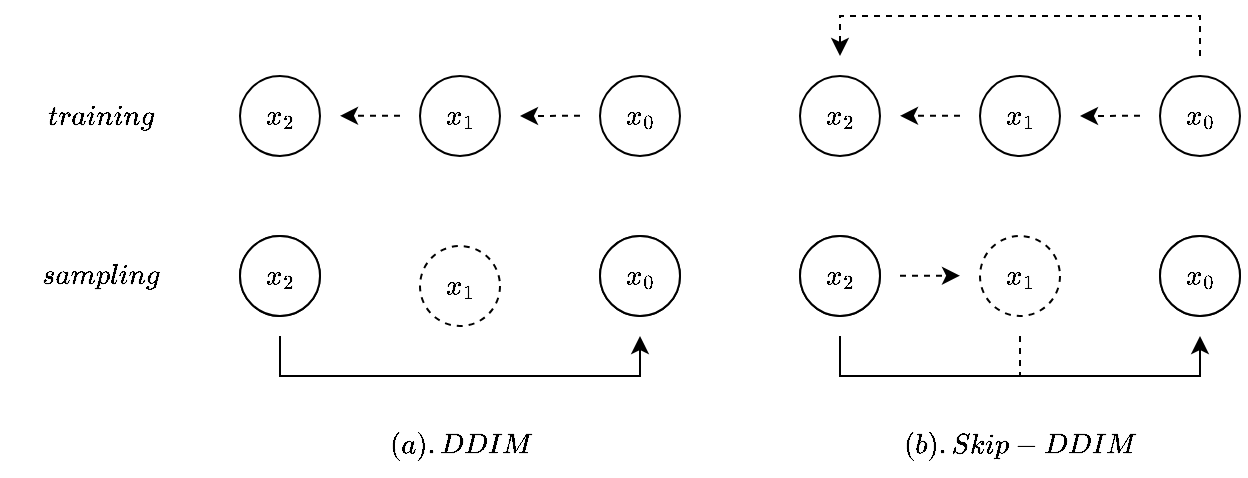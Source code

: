 <mxfile version="21.6.9" type="github">
  <diagram name="第 1 页" id="MvIkl5d77OIRCcuYuzUP">
    <mxGraphModel dx="317" dy="183" grid="1" gridSize="10" guides="1" tooltips="1" connect="1" arrows="1" fold="1" page="1" pageScale="1" pageWidth="827" pageHeight="1169" math="1" shadow="0">
      <root>
        <mxCell id="0" />
        <mxCell id="1" parent="0" />
        <mxCell id="TQkfvPjBHZHxrUdorPia-1" value="$$x_2$$" style="ellipse;whiteSpace=wrap;html=1;aspect=fixed;" vertex="1" parent="1">
          <mxGeometry x="120" y="440" width="40" height="40" as="geometry" />
        </mxCell>
        <mxCell id="TQkfvPjBHZHxrUdorPia-2" value="$$x_1$$" style="ellipse;whiteSpace=wrap;html=1;aspect=fixed;" vertex="1" parent="1">
          <mxGeometry x="210" y="440" width="40" height="40" as="geometry" />
        </mxCell>
        <mxCell id="TQkfvPjBHZHxrUdorPia-3" value="$$x_0$$" style="ellipse;whiteSpace=wrap;html=1;aspect=fixed;" vertex="1" parent="1">
          <mxGeometry x="300" y="440" width="40" height="40" as="geometry" />
        </mxCell>
        <mxCell id="TQkfvPjBHZHxrUdorPia-5" value="" style="endArrow=classic;html=1;rounded=0;dashed=1;" edge="1" parent="1">
          <mxGeometry width="50" height="50" relative="1" as="geometry">
            <mxPoint x="200" y="459.89" as="sourcePoint" />
            <mxPoint x="170" y="459.89" as="targetPoint" />
          </mxGeometry>
        </mxCell>
        <mxCell id="TQkfvPjBHZHxrUdorPia-6" value="" style="endArrow=classic;html=1;rounded=0;dashed=1;" edge="1" parent="1">
          <mxGeometry width="50" height="50" relative="1" as="geometry">
            <mxPoint x="290" y="459.89" as="sourcePoint" />
            <mxPoint x="260" y="460" as="targetPoint" />
          </mxGeometry>
        </mxCell>
        <mxCell id="TQkfvPjBHZHxrUdorPia-8" value="" style="ellipse;whiteSpace=wrap;html=1;aspect=fixed;" vertex="1" parent="1">
          <mxGeometry x="120" y="520" width="40" height="40" as="geometry" />
        </mxCell>
        <mxCell id="TQkfvPjBHZHxrUdorPia-10" value="" style="ellipse;whiteSpace=wrap;html=1;aspect=fixed;" vertex="1" parent="1">
          <mxGeometry x="300" y="520" width="40" height="40" as="geometry" />
        </mxCell>
        <mxCell id="TQkfvPjBHZHxrUdorPia-13" value="$$training$$" style="text;html=1;align=center;verticalAlign=middle;resizable=0;points=[];autosize=1;strokeColor=none;fillColor=none;" vertex="1" parent="1">
          <mxGeometry x="5" y="445" width="90" height="30" as="geometry" />
        </mxCell>
        <mxCell id="TQkfvPjBHZHxrUdorPia-14" value="$$sampling$$" style="text;html=1;align=center;verticalAlign=middle;resizable=0;points=[];autosize=1;strokeColor=none;fillColor=none;" vertex="1" parent="1">
          <mxGeometry y="525" width="100" height="30" as="geometry" />
        </mxCell>
        <mxCell id="TQkfvPjBHZHxrUdorPia-18" value="$$x_2$$" style="ellipse;whiteSpace=wrap;html=1;aspect=fixed;" vertex="1" parent="1">
          <mxGeometry x="120" y="520" width="40" height="40" as="geometry" />
        </mxCell>
        <mxCell id="TQkfvPjBHZHxrUdorPia-19" value="$$x_1$$" style="ellipse;whiteSpace=wrap;html=1;aspect=fixed;dashed=1;" vertex="1" parent="1">
          <mxGeometry x="210" y="525" width="40" height="40" as="geometry" />
        </mxCell>
        <mxCell id="TQkfvPjBHZHxrUdorPia-20" value="$$x_0$$" style="ellipse;whiteSpace=wrap;html=1;aspect=fixed;" vertex="1" parent="1">
          <mxGeometry x="300" y="520" width="40" height="40" as="geometry" />
        </mxCell>
        <mxCell id="TQkfvPjBHZHxrUdorPia-22" value="" style="endArrow=classic;html=1;rounded=0;" edge="1" parent="1">
          <mxGeometry width="50" height="50" relative="1" as="geometry">
            <mxPoint x="140" y="570" as="sourcePoint" />
            <mxPoint x="320" y="570" as="targetPoint" />
            <Array as="points">
              <mxPoint x="140" y="590" />
              <mxPoint x="230" y="590" />
              <mxPoint x="320" y="590" />
            </Array>
          </mxGeometry>
        </mxCell>
        <mxCell id="TQkfvPjBHZHxrUdorPia-23" value="$$x_2$$" style="ellipse;whiteSpace=wrap;html=1;aspect=fixed;" vertex="1" parent="1">
          <mxGeometry x="400" y="440" width="40" height="40" as="geometry" />
        </mxCell>
        <mxCell id="TQkfvPjBHZHxrUdorPia-24" value="$$x_1$$" style="ellipse;whiteSpace=wrap;html=1;aspect=fixed;" vertex="1" parent="1">
          <mxGeometry x="490" y="440" width="40" height="40" as="geometry" />
        </mxCell>
        <mxCell id="TQkfvPjBHZHxrUdorPia-25" value="$$x_0$$" style="ellipse;whiteSpace=wrap;html=1;aspect=fixed;" vertex="1" parent="1">
          <mxGeometry x="580" y="440" width="40" height="40" as="geometry" />
        </mxCell>
        <mxCell id="TQkfvPjBHZHxrUdorPia-26" value="" style="endArrow=classic;html=1;rounded=0;dashed=1;" edge="1" parent="1">
          <mxGeometry width="50" height="50" relative="1" as="geometry">
            <mxPoint x="480" y="459.89" as="sourcePoint" />
            <mxPoint x="450" y="459.89" as="targetPoint" />
          </mxGeometry>
        </mxCell>
        <mxCell id="TQkfvPjBHZHxrUdorPia-27" value="" style="endArrow=classic;html=1;rounded=0;dashed=1;" edge="1" parent="1">
          <mxGeometry width="50" height="50" relative="1" as="geometry">
            <mxPoint x="570" y="459.89" as="sourcePoint" />
            <mxPoint x="540" y="460" as="targetPoint" />
          </mxGeometry>
        </mxCell>
        <mxCell id="TQkfvPjBHZHxrUdorPia-28" value="" style="ellipse;whiteSpace=wrap;html=1;aspect=fixed;" vertex="1" parent="1">
          <mxGeometry x="400" y="520" width="40" height="40" as="geometry" />
        </mxCell>
        <mxCell id="TQkfvPjBHZHxrUdorPia-30" value="" style="ellipse;whiteSpace=wrap;html=1;aspect=fixed;" vertex="1" parent="1">
          <mxGeometry x="580" y="520" width="40" height="40" as="geometry" />
        </mxCell>
        <mxCell id="TQkfvPjBHZHxrUdorPia-33" value="$$x_2$$" style="ellipse;whiteSpace=wrap;html=1;aspect=fixed;" vertex="1" parent="1">
          <mxGeometry x="400" y="520" width="40" height="40" as="geometry" />
        </mxCell>
        <mxCell id="TQkfvPjBHZHxrUdorPia-34" value="$$x_1$$" style="ellipse;whiteSpace=wrap;html=1;aspect=fixed;dashed=1;" vertex="1" parent="1">
          <mxGeometry x="490" y="520" width="40" height="40" as="geometry" />
        </mxCell>
        <mxCell id="TQkfvPjBHZHxrUdorPia-35" value="$$x_0$$" style="ellipse;whiteSpace=wrap;html=1;aspect=fixed;" vertex="1" parent="1">
          <mxGeometry x="580" y="520" width="40" height="40" as="geometry" />
        </mxCell>
        <mxCell id="TQkfvPjBHZHxrUdorPia-36" value="" style="endArrow=classic;html=1;rounded=0;" edge="1" parent="1">
          <mxGeometry width="50" height="50" relative="1" as="geometry">
            <mxPoint x="420" y="570" as="sourcePoint" />
            <mxPoint x="600" y="570" as="targetPoint" />
            <Array as="points">
              <mxPoint x="420" y="590" />
              <mxPoint x="510" y="590" />
              <mxPoint x="600" y="590" />
            </Array>
          </mxGeometry>
        </mxCell>
        <mxCell id="TQkfvPjBHZHxrUdorPia-37" value="" style="endArrow=classic;html=1;rounded=0;dashed=1;" edge="1" parent="1">
          <mxGeometry width="50" height="50" relative="1" as="geometry">
            <mxPoint x="450" y="539.83" as="sourcePoint" />
            <mxPoint x="480" y="539.83" as="targetPoint" />
          </mxGeometry>
        </mxCell>
        <mxCell id="TQkfvPjBHZHxrUdorPia-38" value="" style="endArrow=none;html=1;rounded=0;dashed=1;endFill=0;" edge="1" parent="1">
          <mxGeometry width="50" height="50" relative="1" as="geometry">
            <mxPoint x="510" y="570" as="sourcePoint" />
            <mxPoint x="510" y="590" as="targetPoint" />
          </mxGeometry>
        </mxCell>
        <mxCell id="TQkfvPjBHZHxrUdorPia-39" value="" style="endArrow=classic;html=1;rounded=0;dashed=1;" edge="1" parent="1">
          <mxGeometry width="50" height="50" relative="1" as="geometry">
            <mxPoint x="600" y="430" as="sourcePoint" />
            <mxPoint x="420" y="430" as="targetPoint" />
            <Array as="points">
              <mxPoint x="600" y="410" />
              <mxPoint x="510" y="410" />
              <mxPoint x="420" y="410" />
            </Array>
          </mxGeometry>
        </mxCell>
        <mxCell id="TQkfvPjBHZHxrUdorPia-41" value="$$(a).DDIM$$" style="text;html=1;align=center;verticalAlign=middle;resizable=0;points=[];autosize=1;strokeColor=none;fillColor=none;" vertex="1" parent="1">
          <mxGeometry x="180" y="610" width="100" height="30" as="geometry" />
        </mxCell>
        <mxCell id="TQkfvPjBHZHxrUdorPia-42" value="$$(b).Skip-DDIM$$" style="text;html=1;align=center;verticalAlign=middle;resizable=0;points=[];autosize=1;strokeColor=none;fillColor=none;" vertex="1" parent="1">
          <mxGeometry x="445" y="610" width="130" height="30" as="geometry" />
        </mxCell>
      </root>
    </mxGraphModel>
  </diagram>
</mxfile>
